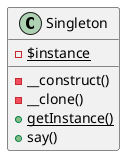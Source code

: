 @startuml
class Singleton {
	- {static} $instance
	-__construct()
	-__clone()
	+ {static} getInstance()
	+ say()
}
@enduml